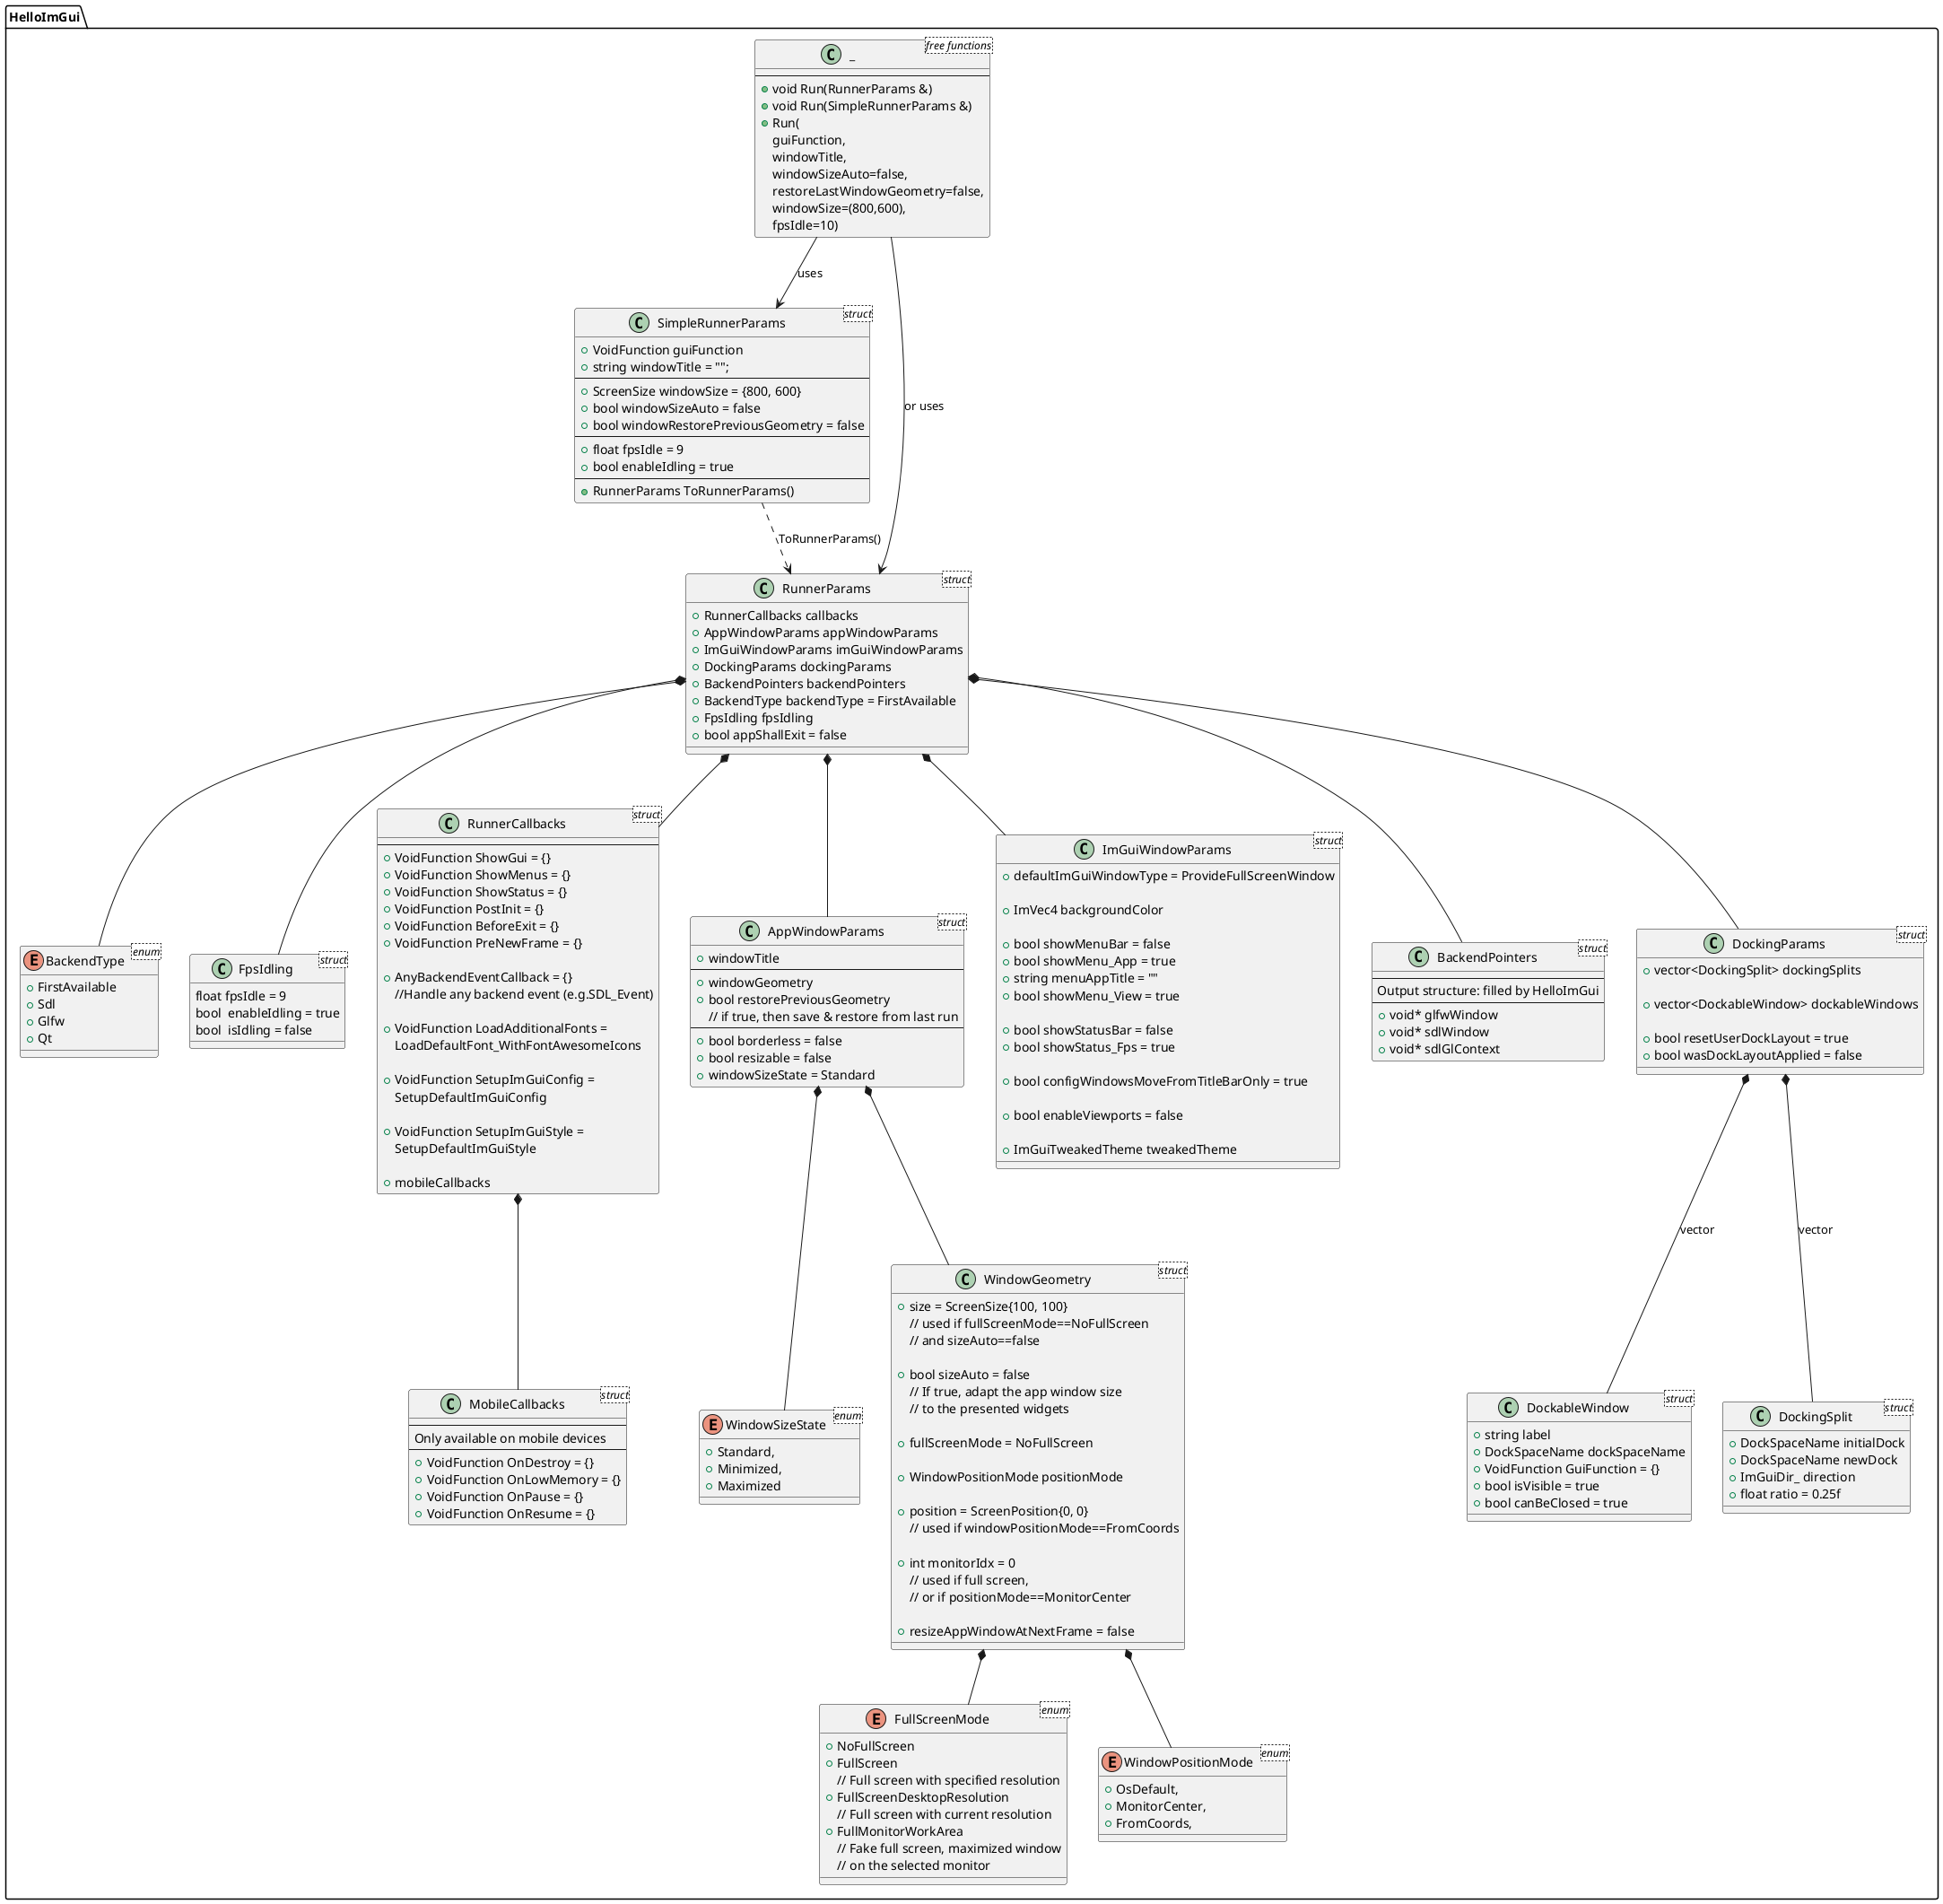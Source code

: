 @startuml
namespace HelloImGui {

class _ <free functions> {
    ----
    + void Run(RunnerParams &)
    + void Run(SimpleRunnerParams &)
    + Run(
        guiFunction,
        windowTitle,
        windowSizeAuto=false,
        restoreLastWindowGeometry=false,
        windowSize=(800,600),
        fpsIdle=10)
}

_ --> SimpleRunnerParams: uses
_ --> RunnerParams: or uses

enum BackendType <enum>{
    + FirstAvailable
    + Sdl
    + Glfw
    + Qt
}

class FpsIdling<struct> {
    float fpsIdle = 9
    bool  enableIdling = true
    bool  isIdling = false
}


class RunnerParams <struct> {
    + RunnerCallbacks callbacks
    + AppWindowParams appWindowParams
    + ImGuiWindowParams imGuiWindowParams
    + DockingParams dockingParams
    + BackendPointers backendPointers
    + BackendType backendType = FirstAvailable
    + FpsIdling fpsIdling
    + bool appShallExit = false
}

class SimpleRunnerParams <struct> {
    + VoidFunction guiFunction
    + string windowTitle = "";
    ---
    + ScreenSize windowSize = {800, 600}
    + bool windowSizeAuto = false
    + bool windowRestorePreviousGeometry = false
    ---
    + float fpsIdle = 9
    + bool enableIdling = true
    ---
    + RunnerParams ToRunnerParams()
}

SimpleRunnerParams ..> RunnerParams: ToRunnerParams()

class RunnerCallbacks <struct> {
    ---
    + VoidFunction ShowGui = {}
    + VoidFunction ShowMenus = {}
    + VoidFunction ShowStatus = {}
    + VoidFunction PostInit = {}
    + VoidFunction BeforeExit = {}
    + VoidFunction PreNewFrame = {}

    + AnyBackendEventCallback = {}
    //Handle any backend event (e.g.SDL_Event)

    + VoidFunction LoadAdditionalFonts =
       LoadDefaultFont_WithFontAwesomeIcons

    + VoidFunction SetupImGuiConfig =
      SetupDefaultImGuiConfig

    + VoidFunction SetupImGuiStyle =
      SetupDefaultImGuiStyle

    + mobileCallbacks
}

class MobileCallbacks <struct>{
    ---
    Only available on mobile devices
    ---
    + VoidFunction OnDestroy = {}
    + VoidFunction OnLowMemory = {}
    + VoidFunction OnPause = {}
    + VoidFunction OnResume = {}
}
RunnerCallbacks *-- MobileCallbacks

enum FullScreenMode <enum>{
    + NoFullScreen
    + FullScreen
    // Full screen with specified resolution
    + FullScreenDesktopResolution
    // Full screen with current resolution
    + FullMonitorWorkArea
    // Fake full screen, maximized window
    // on the selected monitor
}

enum WindowSizeState <enum>{
    + Standard,
    + Minimized,
    + Maximized
}



enum WindowPositionMode <enum>{
    + OsDefault,
    + MonitorCenter,
    + FromCoords,
}



class WindowGeometry <struct>{
    + size = ScreenSize{100, 100}
    // used if fullScreenMode==NoFullScreen
    // and sizeAuto==false

    + bool sizeAuto = false
    // If true, adapt the app window size
    // to the presented widgets

    + fullScreenMode = NoFullScreen

    + WindowPositionMode positionMode

    + position = ScreenPosition{0, 0}
    // used if windowPositionMode==FromCoords

    + int monitorIdx = 0
    // used if full screen,
    // or if positionMode==MonitorCenter

    + resizeAppWindowAtNextFrame = false
}

WindowGeometry *-- FullScreenMode
WindowGeometry *-- WindowPositionMode


class AppWindowParams <struct>{
    + windowTitle
    ---
    + windowGeometry
    + bool restorePreviousGeometry
    // if true, then save & restore from last run
    ---
    + bool borderless = false
    + bool resizable = false
    + windowSizeState = Standard
}

AppWindowParams *-- WindowGeometry
AppWindowParams *-- WindowSizeState


class ImGuiWindowParams <struct> {
    + defaultImGuiWindowType = ProvideFullScreenWindow

    + ImVec4 backgroundColor

    + bool showMenuBar = false
    + bool showMenu_App = true
    + string menuAppTitle = ""
    + bool showMenu_View = true

    + bool showStatusBar = false
    + bool showStatus_Fps = true

    + bool configWindowsMoveFromTitleBarOnly = true

    + bool enableViewports = false

    + ImGuiTweakedTheme tweakedTheme
}

class BackendPointers <struct> {
  ---
  Output structure: filled by HelloImGui
  ---
  + void* glfwWindow
  + void* sdlWindow
  + void* sdlGlContext
}

class DockingParams <struct> {
    + vector<DockingSplit> dockingSplits

    + vector<DockableWindow> dockableWindows

    + bool resetUserDockLayout = true
    + bool wasDockLayoutApplied = false
}

class DockableWindow <struct> {
    + string label
    + DockSpaceName dockSpaceName
    + VoidFunction GuiFunction = {}
    + bool isVisible = true
    + bool canBeClosed = true
}

class DockingSplit <struct> {
    + DockSpaceName initialDock
    + DockSpaceName newDock
    + ImGuiDir_ direction
    + float ratio = 0.25f
}

RunnerParams *-- FpsIdling
RunnerParams *-- BackendType
RunnerParams *-- RunnerCallbacks
RunnerParams *-- AppWindowParams
RunnerParams *-- ImGuiWindowParams
RunnerParams *-- BackendPointers
RunnerParams *-- DockingParams
DockingParams *-- DockableWindow : vector
DockingParams *-- DockingSplit : vector

}
@enduml